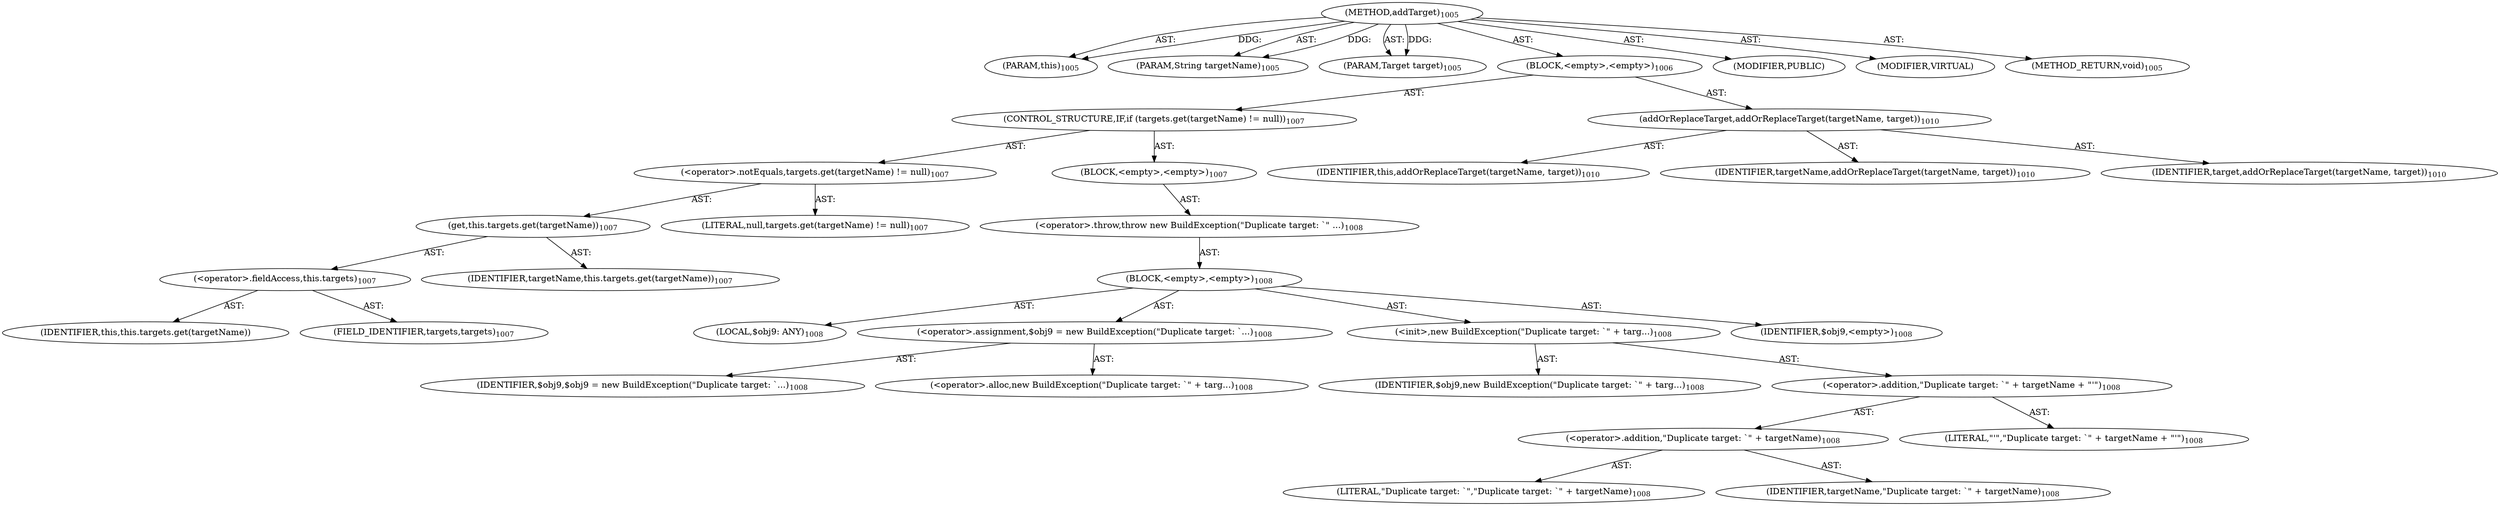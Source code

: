 digraph "addTarget" {  
"111669149750" [label = <(METHOD,addTarget)<SUB>1005</SUB>> ]
"115964117034" [label = <(PARAM,this)<SUB>1005</SUB>> ]
"115964117116" [label = <(PARAM,String targetName)<SUB>1005</SUB>> ]
"115964117117" [label = <(PARAM,Target target)<SUB>1005</SUB>> ]
"25769803858" [label = <(BLOCK,&lt;empty&gt;,&lt;empty&gt;)<SUB>1006</SUB>> ]
"47244640275" [label = <(CONTROL_STRUCTURE,IF,if (targets.get(targetName) != null))<SUB>1007</SUB>> ]
"30064771379" [label = <(&lt;operator&gt;.notEquals,targets.get(targetName) != null)<SUB>1007</SUB>> ]
"30064771380" [label = <(get,this.targets.get(targetName))<SUB>1007</SUB>> ]
"30064771381" [label = <(&lt;operator&gt;.fieldAccess,this.targets)<SUB>1007</SUB>> ]
"68719477075" [label = <(IDENTIFIER,this,this.targets.get(targetName))> ]
"55834574913" [label = <(FIELD_IDENTIFIER,targets,targets)<SUB>1007</SUB>> ]
"68719477076" [label = <(IDENTIFIER,targetName,this.targets.get(targetName))<SUB>1007</SUB>> ]
"90194313260" [label = <(LITERAL,null,targets.get(targetName) != null)<SUB>1007</SUB>> ]
"25769803859" [label = <(BLOCK,&lt;empty&gt;,&lt;empty&gt;)<SUB>1007</SUB>> ]
"30064771382" [label = <(&lt;operator&gt;.throw,throw new BuildException(&quot;Duplicate target: `&quot; ...)<SUB>1008</SUB>> ]
"25769803860" [label = <(BLOCK,&lt;empty&gt;,&lt;empty&gt;)<SUB>1008</SUB>> ]
"94489280545" [label = <(LOCAL,$obj9: ANY)<SUB>1008</SUB>> ]
"30064771383" [label = <(&lt;operator&gt;.assignment,$obj9 = new BuildException(&quot;Duplicate target: `...)<SUB>1008</SUB>> ]
"68719477077" [label = <(IDENTIFIER,$obj9,$obj9 = new BuildException(&quot;Duplicate target: `...)<SUB>1008</SUB>> ]
"30064771384" [label = <(&lt;operator&gt;.alloc,new BuildException(&quot;Duplicate target: `&quot; + targ...)<SUB>1008</SUB>> ]
"30064771385" [label = <(&lt;init&gt;,new BuildException(&quot;Duplicate target: `&quot; + targ...)<SUB>1008</SUB>> ]
"68719477078" [label = <(IDENTIFIER,$obj9,new BuildException(&quot;Duplicate target: `&quot; + targ...)<SUB>1008</SUB>> ]
"30064771386" [label = <(&lt;operator&gt;.addition,&quot;Duplicate target: `&quot; + targetName + &quot;'&quot;)<SUB>1008</SUB>> ]
"30064771387" [label = <(&lt;operator&gt;.addition,&quot;Duplicate target: `&quot; + targetName)<SUB>1008</SUB>> ]
"90194313261" [label = <(LITERAL,&quot;Duplicate target: `&quot;,&quot;Duplicate target: `&quot; + targetName)<SUB>1008</SUB>> ]
"68719477079" [label = <(IDENTIFIER,targetName,&quot;Duplicate target: `&quot; + targetName)<SUB>1008</SUB>> ]
"90194313262" [label = <(LITERAL,&quot;'&quot;,&quot;Duplicate target: `&quot; + targetName + &quot;'&quot;)<SUB>1008</SUB>> ]
"68719477080" [label = <(IDENTIFIER,$obj9,&lt;empty&gt;)<SUB>1008</SUB>> ]
"30064771388" [label = <(addOrReplaceTarget,addOrReplaceTarget(targetName, target))<SUB>1010</SUB>> ]
"68719476794" [label = <(IDENTIFIER,this,addOrReplaceTarget(targetName, target))<SUB>1010</SUB>> ]
"68719477081" [label = <(IDENTIFIER,targetName,addOrReplaceTarget(targetName, target))<SUB>1010</SUB>> ]
"68719477082" [label = <(IDENTIFIER,target,addOrReplaceTarget(targetName, target))<SUB>1010</SUB>> ]
"133143986331" [label = <(MODIFIER,PUBLIC)> ]
"133143986332" [label = <(MODIFIER,VIRTUAL)> ]
"128849018934" [label = <(METHOD_RETURN,void)<SUB>1005</SUB>> ]
  "111669149750" -> "115964117034"  [ label = "AST: "] 
  "111669149750" -> "115964117116"  [ label = "AST: "] 
  "111669149750" -> "115964117117"  [ label = "AST: "] 
  "111669149750" -> "25769803858"  [ label = "AST: "] 
  "111669149750" -> "133143986331"  [ label = "AST: "] 
  "111669149750" -> "133143986332"  [ label = "AST: "] 
  "111669149750" -> "128849018934"  [ label = "AST: "] 
  "25769803858" -> "47244640275"  [ label = "AST: "] 
  "25769803858" -> "30064771388"  [ label = "AST: "] 
  "47244640275" -> "30064771379"  [ label = "AST: "] 
  "47244640275" -> "25769803859"  [ label = "AST: "] 
  "30064771379" -> "30064771380"  [ label = "AST: "] 
  "30064771379" -> "90194313260"  [ label = "AST: "] 
  "30064771380" -> "30064771381"  [ label = "AST: "] 
  "30064771380" -> "68719477076"  [ label = "AST: "] 
  "30064771381" -> "68719477075"  [ label = "AST: "] 
  "30064771381" -> "55834574913"  [ label = "AST: "] 
  "25769803859" -> "30064771382"  [ label = "AST: "] 
  "30064771382" -> "25769803860"  [ label = "AST: "] 
  "25769803860" -> "94489280545"  [ label = "AST: "] 
  "25769803860" -> "30064771383"  [ label = "AST: "] 
  "25769803860" -> "30064771385"  [ label = "AST: "] 
  "25769803860" -> "68719477080"  [ label = "AST: "] 
  "30064771383" -> "68719477077"  [ label = "AST: "] 
  "30064771383" -> "30064771384"  [ label = "AST: "] 
  "30064771385" -> "68719477078"  [ label = "AST: "] 
  "30064771385" -> "30064771386"  [ label = "AST: "] 
  "30064771386" -> "30064771387"  [ label = "AST: "] 
  "30064771386" -> "90194313262"  [ label = "AST: "] 
  "30064771387" -> "90194313261"  [ label = "AST: "] 
  "30064771387" -> "68719477079"  [ label = "AST: "] 
  "30064771388" -> "68719476794"  [ label = "AST: "] 
  "30064771388" -> "68719477081"  [ label = "AST: "] 
  "30064771388" -> "68719477082"  [ label = "AST: "] 
  "111669149750" -> "115964117034"  [ label = "DDG: "] 
  "111669149750" -> "115964117116"  [ label = "DDG: "] 
  "111669149750" -> "115964117117"  [ label = "DDG: "] 
}
